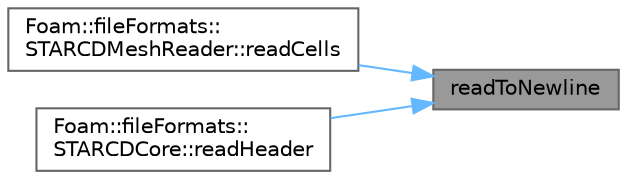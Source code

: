 digraph "readToNewline"
{
 // LATEX_PDF_SIZE
  bgcolor="transparent";
  edge [fontname=Helvetica,fontsize=10,labelfontname=Helvetica,labelfontsize=10];
  node [fontname=Helvetica,fontsize=10,shape=box,height=0.2,width=0.4];
  rankdir="RL";
  Node1 [id="Node000001",label="readToNewline",height=0.2,width=0.4,color="gray40", fillcolor="grey60", style="filled", fontcolor="black",tooltip=" "];
  Node1 -> Node2 [id="edge1_Node000001_Node000002",dir="back",color="steelblue1",style="solid",tooltip=" "];
  Node2 [id="Node000002",label="Foam::fileFormats::\lSTARCDMeshReader::readCells",height=0.2,width=0.4,color="grey40", fillcolor="white", style="filled",URL="$classFoam_1_1fileFormats_1_1STARCDMeshReader.html#ac92ac489841efbc9ad374e345bdb2cc2",tooltip=" "];
  Node1 -> Node3 [id="edge2_Node000001_Node000003",dir="back",color="steelblue1",style="solid",tooltip=" "];
  Node3 [id="Node000003",label="Foam::fileFormats::\lSTARCDCore::readHeader",height=0.2,width=0.4,color="grey40", fillcolor="white", style="filled",URL="$classFoam_1_1fileFormats_1_1STARCDCore.html#a9302433a99ad663ecf238806df2ed9db",tooltip=" "];
}
